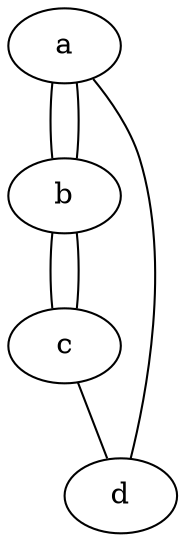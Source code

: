 graph {
  node00 [label="a"]
  node01 [label="b"]
  node02 [label="c"]
  node00 -- node01 []
  node00 -- node01 []
  node01 -- node02 []
  node01 -- node02 []
  subgraph subgraph07 {
    node08 [label="d"]
    node02 -- node08 []
    node08 -- node00 []
  }
}